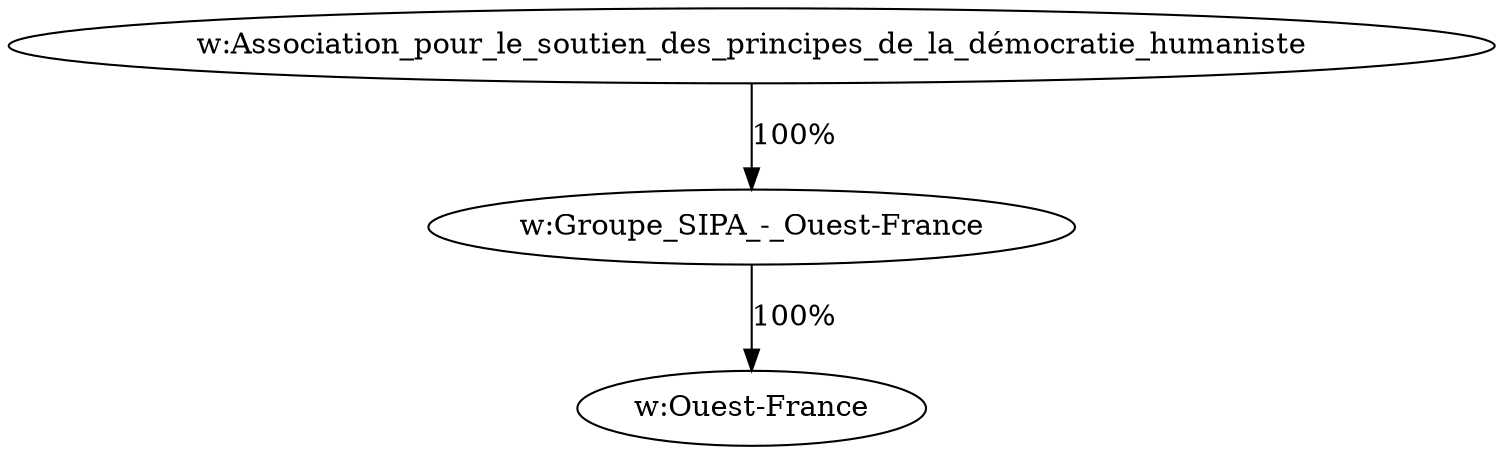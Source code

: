 digraph G {
  "w:Groupe_SIPA_-_Ouest-France" -> "w:Ouest-France" [label="100%"];
  "w:Association_pour_le_soutien_des_principes_de_la_démocratie_humaniste" -> "w:Groupe_SIPA_-_Ouest-France" [label="100%"];
}